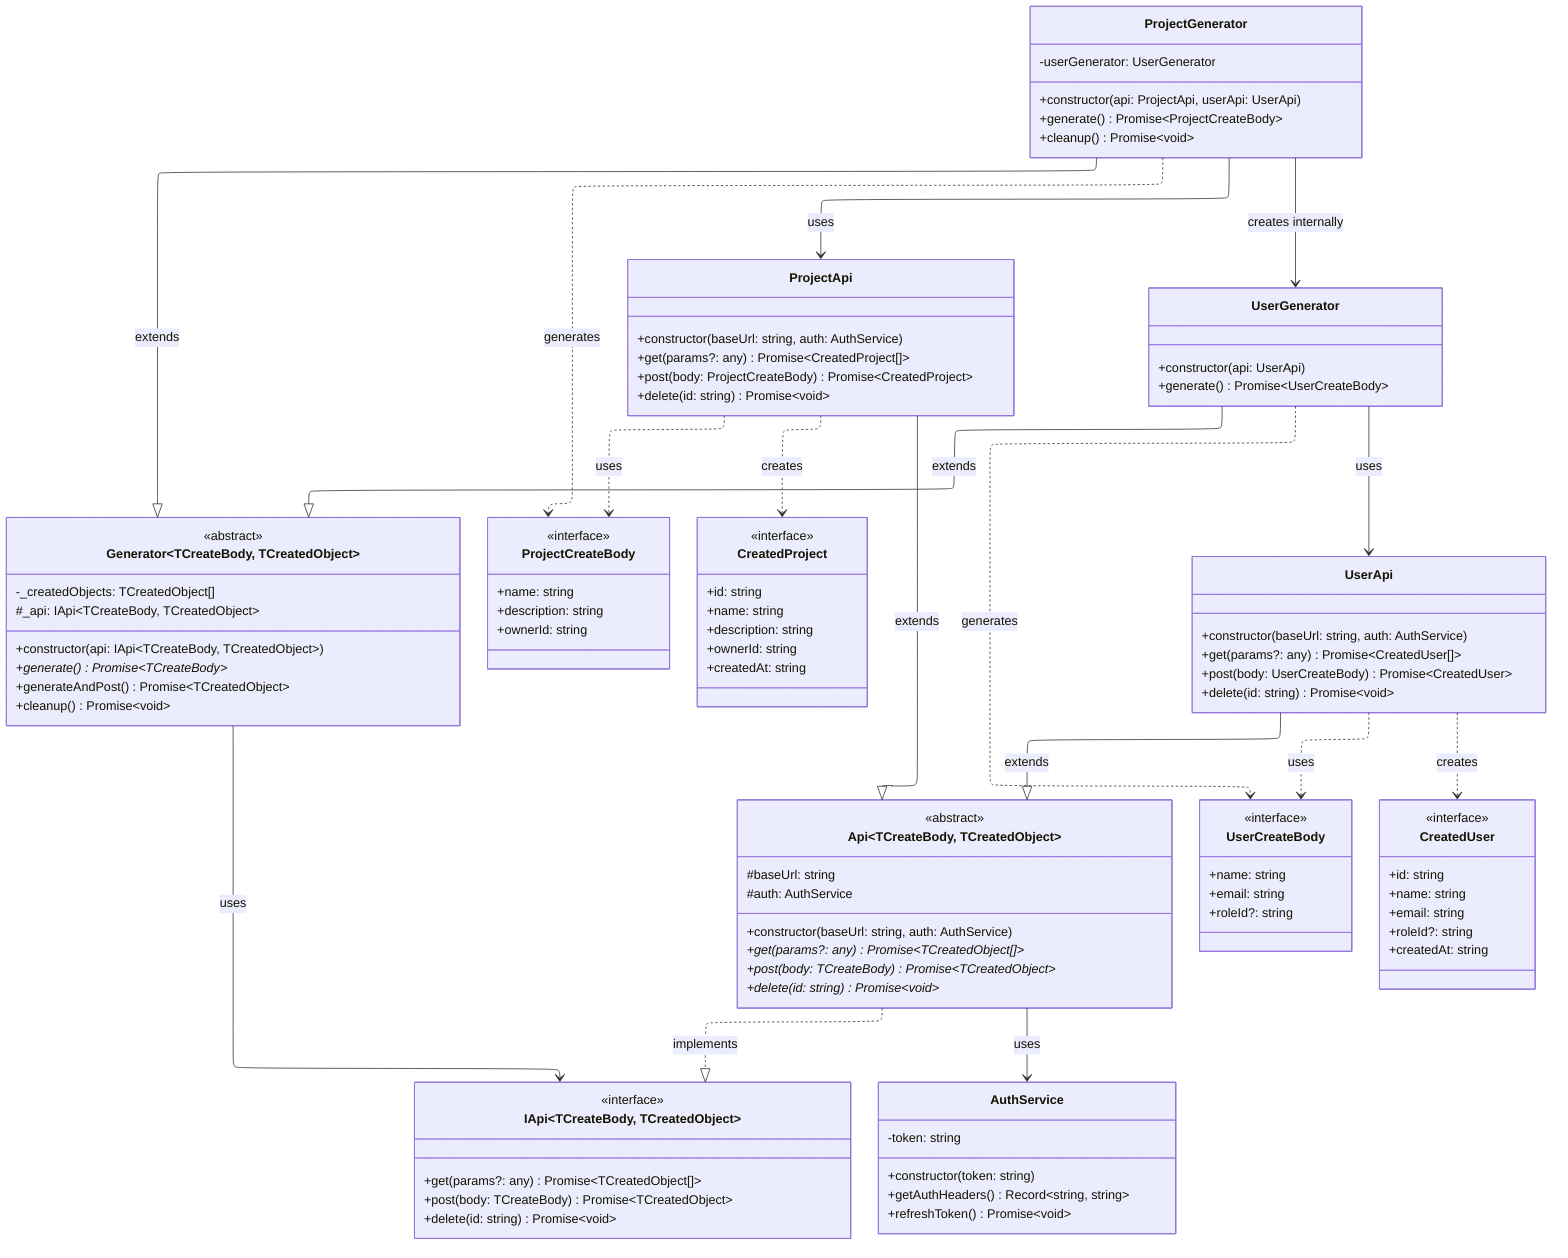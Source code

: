 ---
config:
  layout: elk
---
classDiagram
    class IApi~TCreateBody, TCreatedObject~ {
        <<interface>>
        +get(params?: any) Promise~TCreatedObject[]~
        +post(body: TCreateBody) Promise~TCreatedObject~
        +delete(id: string) Promise~void~
    }
    class AuthService {
        -token: string
        +constructor(token: string)
        +getAuthHeaders() Record~string, string~
        +refreshToken() Promise~void~
    }
    class Api~TCreateBody, TCreatedObject~ {
        <<abstract>>
        #baseUrl: string
        #auth: AuthService
        +constructor(baseUrl: string, auth: AuthService)
        +get(params?: any)* Promise~TCreatedObject[]~
        +post(body: TCreateBody)* Promise~TCreatedObject~
        +delete(id: string)* Promise~void~
    }
    class Generator~TCreateBody, TCreatedObject~ {
        <<abstract>>
        -_createdObjects: TCreatedObject[]
        #_api: IApi~TCreateBody, TCreatedObject~
        +constructor(api: IApi~TCreateBody, TCreatedObject~)
        +generate()* Promise~TCreateBody~
        +generateAndPost() Promise~TCreatedObject~
        +cleanup() Promise~void~
    }
    class UserCreateBody {
        <<interface>>
        +name: string
        +email: string
        +roleId?: string
    }
    class CreatedUser {
        <<interface>>
        +id: string
        +name: string
        +email: string
        +roleId?: string
        +createdAt: string
    }
    class ProjectCreateBody {
        <<interface>>
        +name: string
        +description: string
        +ownerId: string
    }
    class CreatedProject {
        <<interface>>
        +id: string
        +name: string
        +description: string
        +ownerId: string
        +createdAt: string
    }
    class UserApi {
        +constructor(baseUrl: string, auth: AuthService)
        +get(params?: any) Promise~CreatedUser[]~
        +post(body: UserCreateBody) Promise~CreatedUser~
        +delete(id: string) Promise~void~
    }
    class ProjectApi {
        +constructor(baseUrl: string, auth: AuthService)
        +get(params?: any) Promise~CreatedProject[]~
        +post(body: ProjectCreateBody) Promise~CreatedProject~
        +delete(id: string) Promise~void~
    }
    class UserGenerator {
        +constructor(api: UserApi)
        +generate() Promise~UserCreateBody~
    }
    class ProjectGenerator {
        -userGenerator: UserGenerator
        +constructor(api: ProjectApi, userApi: UserApi)
        +generate() Promise~ProjectCreateBody~
        +cleanup() Promise~void~
    }
    Api~TCreateBody, TCreatedObject~ ..|> IApi~TCreateBody, TCreatedObject~ : implements
    Api~TCreateBody, TCreatedObject~ --> AuthService : uses
    UserApi --|> Api~UserCreateBody, CreatedUser~ : extends
    ProjectApi --|> Api~ProjectCreateBody, CreatedProject~ : extends
    UserApi ..> UserCreateBody : uses
    UserApi ..> CreatedUser : creates
    ProjectApi ..> ProjectCreateBody : uses
    ProjectApi ..> CreatedProject : creates
    Generator~TCreateBody, TCreatedObject~ --> IApi~TCreateBody, TCreatedObject~ : uses
    UserGenerator --|> Generator~UserCreateBody, CreatedUser~ : extends
    ProjectGenerator --|> Generator~ProjectCreateBody, CreatedProject~ : extends
    UserGenerator --> UserApi : uses
    ProjectGenerator --> ProjectApi : uses
    ProjectGenerator --> UserGenerator : creates internally
    UserGenerator ..> UserCreateBody : generates
    ProjectGenerator ..> ProjectCreateBody : generates